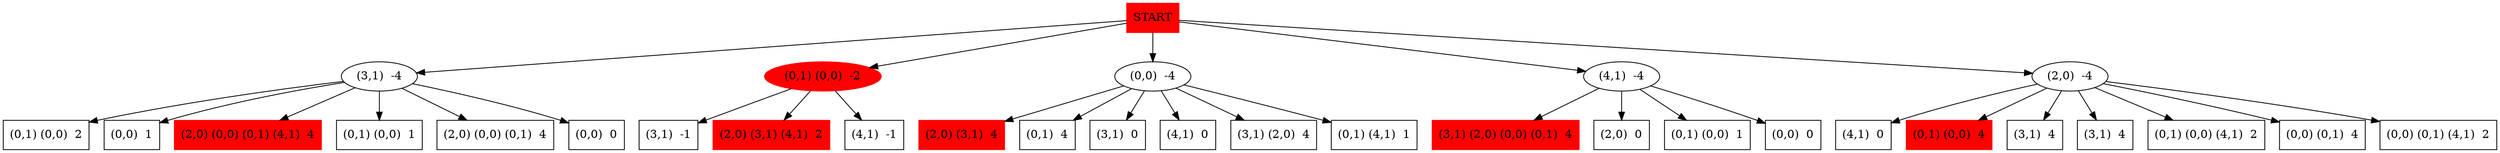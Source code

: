 digraph {
1 -> 2
2 [label = "(0,1) (0,0)  2" , shape = rectangle]
1 -> 3
3 [label = "(0,0)  1" , shape = rectangle]
1 -> 4
4 [label = "(2,0) (0,0) (0,1) (4,1)  4" , shape = rectangle]
1 -> 5
5 [label = "(0,1) (0,0)  1" , shape = rectangle]
1 -> 6
6 [label = "(2,0) (0,0) (0,1)  4" , shape = rectangle]
1 -> 7
7 [label = "(0,0)  0" , shape = rectangle]
4 [color= red , style = filled ]
1 [label = "(3,1)  4" , shape = ellipse]
8 -> 1
1 [label = "(3,1)  -4" , shape = ellipse]
9 -> 10
10 [label = "(3,1)  -1" , shape = rectangle]
9 -> 11
11 [label = "(2,0) (3,1) (4,1)  2" , shape = rectangle]
9 -> 12
12 [label = "(4,1)  -1" , shape = rectangle]
11 [color= red , style = filled ]
9 [label = "(0,1) (0,0)  2" , shape = ellipse]
8 -> 9
9 [label = "(0,1) (0,0)  -2" , shape = ellipse]
13 -> 14
14 [label = "(2,0) (3,1)  4" , shape = rectangle]
13 -> 15
15 [label = "(0,1)  4" , shape = rectangle]
13 -> 16
16 [label = "(3,1)  0" , shape = rectangle]
13 -> 17
17 [label = "(4,1)  0" , shape = rectangle]
13 -> 18
18 [label = "(3,1) (2,0)  4" , shape = rectangle]
13 -> 19
19 [label = "(0,1) (4,1)  1" , shape = rectangle]
14 [color= red , style = filled ]
13 [label = "(0,0)  4" , shape = ellipse]
8 -> 13
13 [label = "(0,0)  -4" , shape = ellipse]
20 -> 21
21 [label = "(3,1) (2,0) (0,0) (0,1)  4" , shape = rectangle]
20 -> 22
22 [label = "(2,0)  0" , shape = rectangle]
20 -> 23
23 [label = "(0,1) (0,0)  1" , shape = rectangle]
20 -> 24
24 [label = "(0,0)  0" , shape = rectangle]
21 [color= red , style = filled ]
20 [label = "(4,1)  4" , shape = ellipse]
8 -> 20
20 [label = "(4,1)  -4" , shape = ellipse]
25 -> 26
26 [label = "(4,1)  0" , shape = rectangle]
25 -> 27
27 [label = "(0,1) (0,0)  4" , shape = rectangle]
25 -> 28
28 [label = "(3,1)  4" , shape = rectangle]
25 -> 29
29 [label = "(3,1)  4" , shape = rectangle]
25 -> 30
30 [label = "(0,1) (0,0) (4,1)  2" , shape = rectangle]
25 -> 31
31 [label = "(0,0) (0,1)  4" , shape = rectangle]
25 -> 32
32 [label = "(0,0) (0,1) (4,1)  2" , shape = rectangle]
27 [color= red , style = filled ]
25 [label = "(2,0)  4" , shape = ellipse]
8 -> 25
25 [label = "(2,0)  -4" , shape = ellipse]
9 [color= red , style = filled ]
8 [label = "START" shape = rectangle, color = red, style = filled ]
}